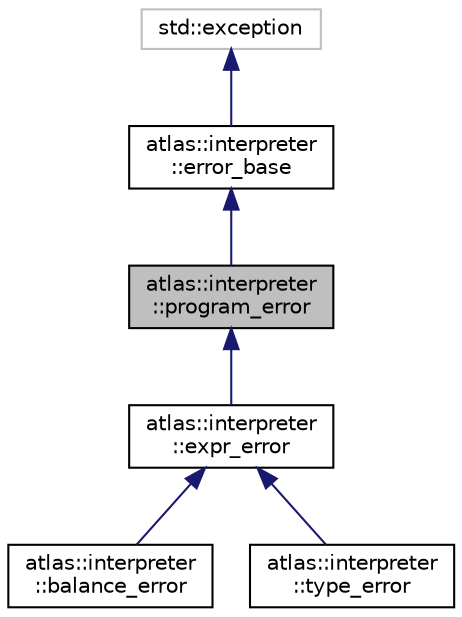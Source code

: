 digraph "atlas::interpreter::program_error"
{
  edge [fontname="Helvetica",fontsize="10",labelfontname="Helvetica",labelfontsize="10"];
  node [fontname="Helvetica",fontsize="10",shape=record];
  Node1 [label="atlas::interpreter\l::program_error",height=0.2,width=0.4,color="black", fillcolor="grey75", style="filled", fontcolor="black"];
  Node2 -> Node1 [dir="back",color="midnightblue",fontsize="10",style="solid",fontname="Helvetica"];
  Node2 [label="atlas::interpreter\l::error_base",height=0.2,width=0.4,color="black", fillcolor="white", style="filled",URL="$structatlas_1_1interpreter_1_1error__base.html"];
  Node3 -> Node2 [dir="back",color="midnightblue",fontsize="10",style="solid",fontname="Helvetica"];
  Node3 [label="std::exception",height=0.2,width=0.4,color="grey75", fillcolor="white", style="filled"];
  Node1 -> Node4 [dir="back",color="midnightblue",fontsize="10",style="solid",fontname="Helvetica"];
  Node4 [label="atlas::interpreter\l::expr_error",height=0.2,width=0.4,color="black", fillcolor="white", style="filled",URL="$structatlas_1_1interpreter_1_1expr__error.html"];
  Node4 -> Node5 [dir="back",color="midnightblue",fontsize="10",style="solid",fontname="Helvetica"];
  Node5 [label="atlas::interpreter\l::balance_error",height=0.2,width=0.4,color="black", fillcolor="white", style="filled",URL="$structatlas_1_1interpreter_1_1balance__error.html"];
  Node4 -> Node6 [dir="back",color="midnightblue",fontsize="10",style="solid",fontname="Helvetica"];
  Node6 [label="atlas::interpreter\l::type_error",height=0.2,width=0.4,color="black", fillcolor="white", style="filled",URL="$structatlas_1_1interpreter_1_1type__error.html"];
}

